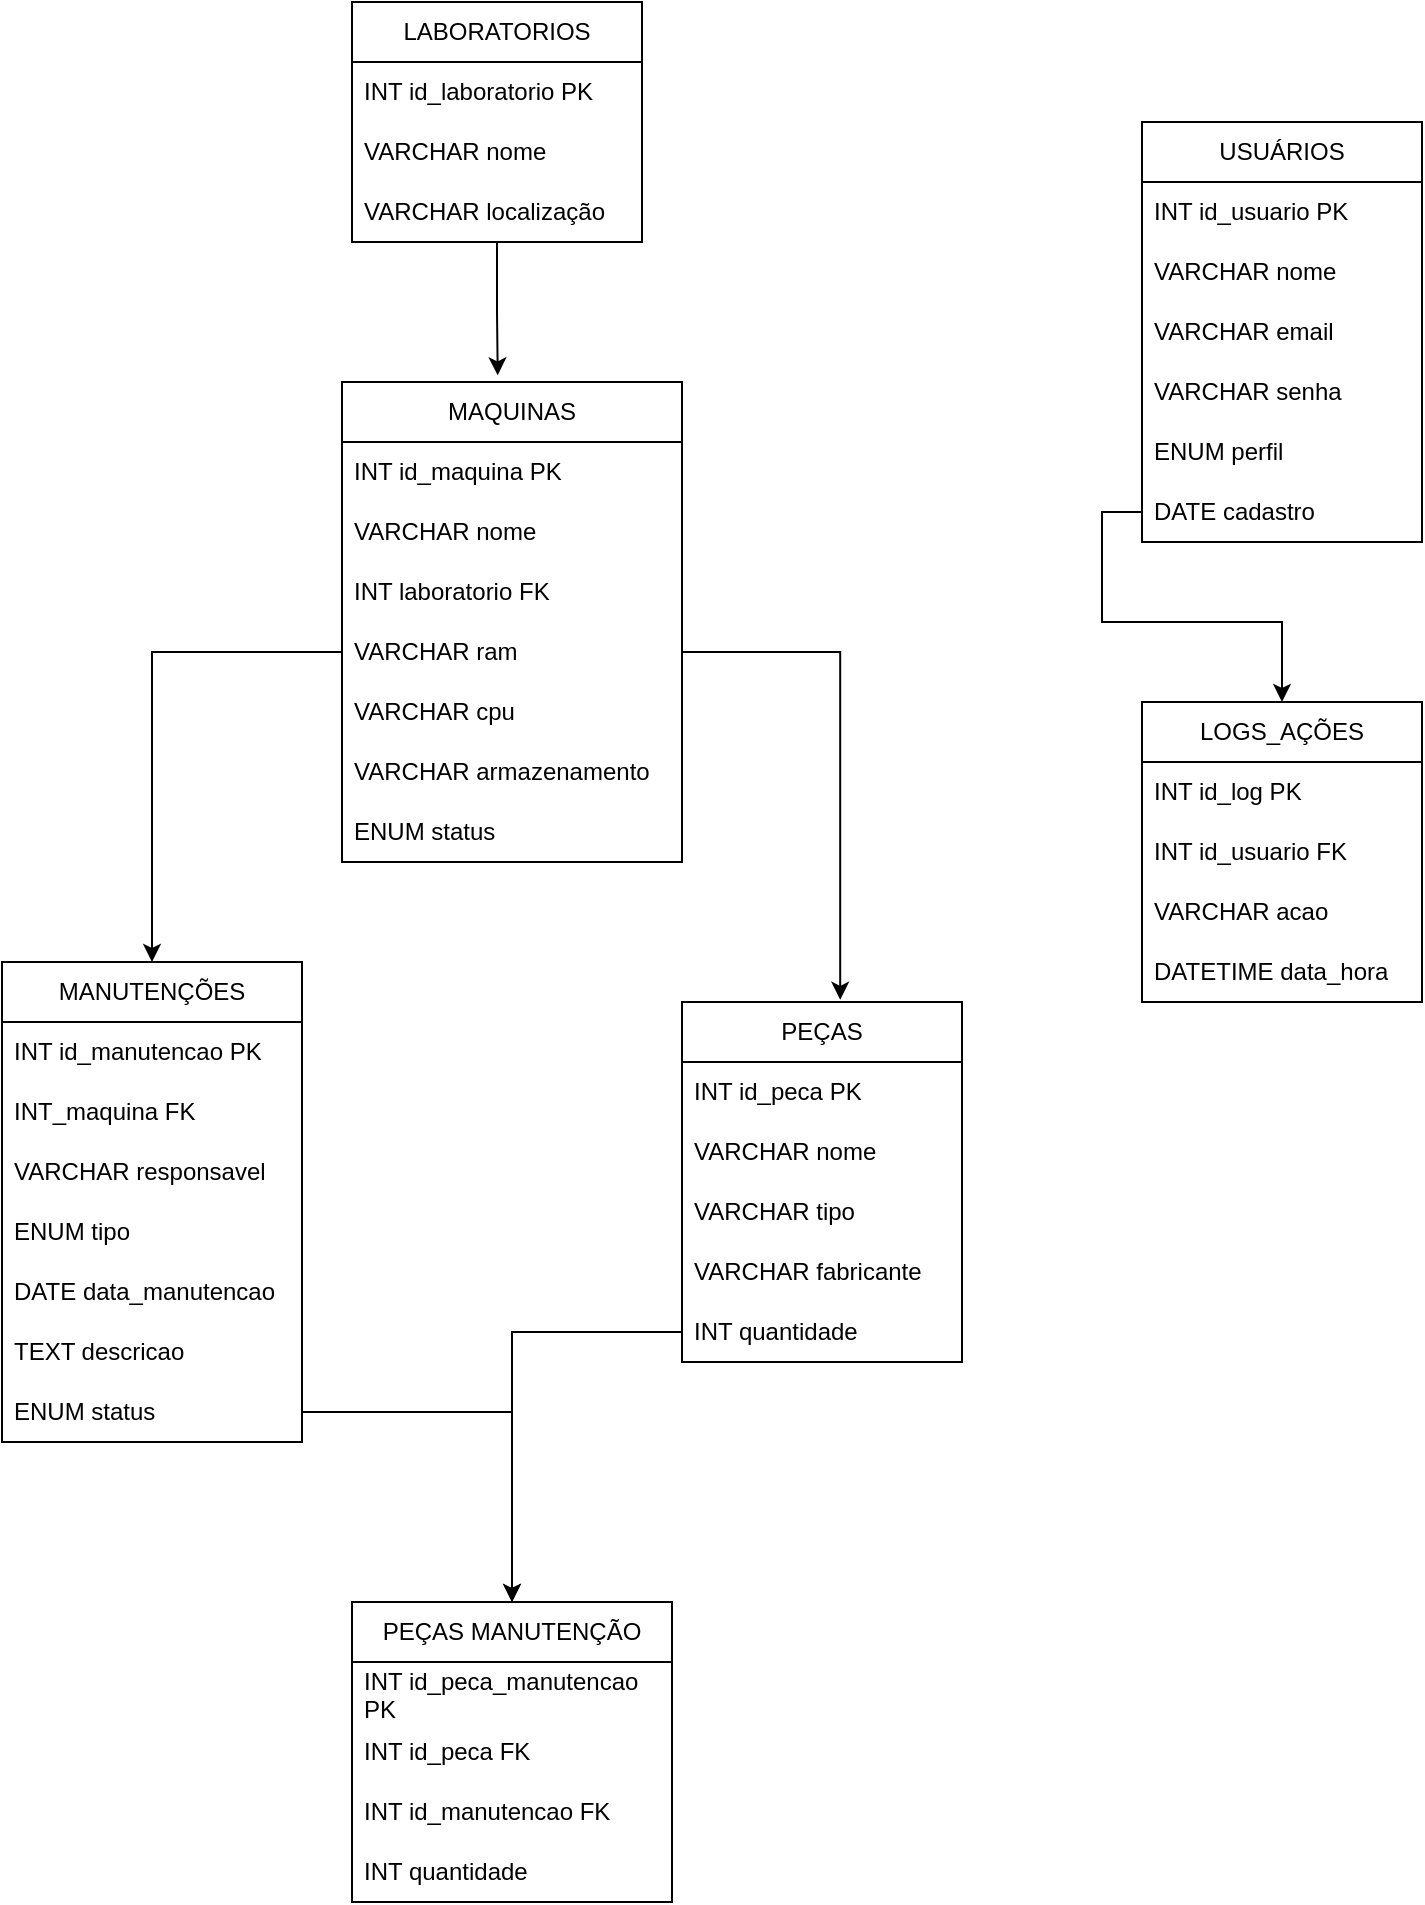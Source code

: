 <mxfile version="24.8.6">
  <diagram id="C5RBs43oDa-KdzZeNtuy" name="Page-1">
    <mxGraphModel dx="1864" dy="984" grid="1" gridSize="10" guides="1" tooltips="1" connect="1" arrows="1" fold="1" page="1" pageScale="1" pageWidth="827" pageHeight="1169" math="0" shadow="0">
      <root>
        <mxCell id="WIyWlLk6GJQsqaUBKTNV-0" />
        <mxCell id="WIyWlLk6GJQsqaUBKTNV-1" parent="WIyWlLk6GJQsqaUBKTNV-0" />
        <mxCell id="pJhUGeuWzTPfD66iflc--2" value="LABORATORIOS" style="swimlane;fontStyle=0;childLayout=stackLayout;horizontal=1;startSize=30;horizontalStack=0;resizeParent=1;resizeParentMax=0;resizeLast=0;collapsible=1;marginBottom=0;whiteSpace=wrap;html=1;" vertex="1" parent="WIyWlLk6GJQsqaUBKTNV-1">
          <mxGeometry x="225" y="30" width="145" height="120" as="geometry" />
        </mxCell>
        <mxCell id="pJhUGeuWzTPfD66iflc--3" value="INT id_laboratorio PK" style="text;strokeColor=none;fillColor=none;align=left;verticalAlign=middle;spacingLeft=4;spacingRight=4;overflow=hidden;points=[[0,0.5],[1,0.5]];portConstraint=eastwest;rotatable=0;whiteSpace=wrap;html=1;" vertex="1" parent="pJhUGeuWzTPfD66iflc--2">
          <mxGeometry y="30" width="145" height="30" as="geometry" />
        </mxCell>
        <mxCell id="pJhUGeuWzTPfD66iflc--4" value="VARCHAR nome" style="text;strokeColor=none;fillColor=none;align=left;verticalAlign=middle;spacingLeft=4;spacingRight=4;overflow=hidden;points=[[0,0.5],[1,0.5]];portConstraint=eastwest;rotatable=0;whiteSpace=wrap;html=1;" vertex="1" parent="pJhUGeuWzTPfD66iflc--2">
          <mxGeometry y="60" width="145" height="30" as="geometry" />
        </mxCell>
        <mxCell id="pJhUGeuWzTPfD66iflc--5" value="VARCHAR localização" style="text;strokeColor=none;fillColor=none;align=left;verticalAlign=middle;spacingLeft=4;spacingRight=4;overflow=hidden;points=[[0,0.5],[1,0.5]];portConstraint=eastwest;rotatable=0;whiteSpace=wrap;html=1;" vertex="1" parent="pJhUGeuWzTPfD66iflc--2">
          <mxGeometry y="90" width="145" height="30" as="geometry" />
        </mxCell>
        <mxCell id="pJhUGeuWzTPfD66iflc--6" value="MAQUINAS" style="swimlane;fontStyle=0;childLayout=stackLayout;horizontal=1;startSize=30;horizontalStack=0;resizeParent=1;resizeParentMax=0;resizeLast=0;collapsible=1;marginBottom=0;whiteSpace=wrap;html=1;" vertex="1" parent="WIyWlLk6GJQsqaUBKTNV-1">
          <mxGeometry x="220" y="220" width="170" height="240" as="geometry" />
        </mxCell>
        <mxCell id="pJhUGeuWzTPfD66iflc--7" value="INT id_maquina PK" style="text;strokeColor=none;fillColor=none;align=left;verticalAlign=middle;spacingLeft=4;spacingRight=4;overflow=hidden;points=[[0,0.5],[1,0.5]];portConstraint=eastwest;rotatable=0;whiteSpace=wrap;html=1;" vertex="1" parent="pJhUGeuWzTPfD66iflc--6">
          <mxGeometry y="30" width="170" height="30" as="geometry" />
        </mxCell>
        <mxCell id="pJhUGeuWzTPfD66iflc--9" value="VARCHAR nome" style="text;strokeColor=none;fillColor=none;align=left;verticalAlign=middle;spacingLeft=4;spacingRight=4;overflow=hidden;points=[[0,0.5],[1,0.5]];portConstraint=eastwest;rotatable=0;whiteSpace=wrap;html=1;" vertex="1" parent="pJhUGeuWzTPfD66iflc--6">
          <mxGeometry y="60" width="170" height="30" as="geometry" />
        </mxCell>
        <mxCell id="pJhUGeuWzTPfD66iflc--34" value="INT laboratorio FK" style="text;strokeColor=none;fillColor=none;align=left;verticalAlign=middle;spacingLeft=4;spacingRight=4;overflow=hidden;points=[[0,0.5],[1,0.5]];portConstraint=eastwest;rotatable=0;whiteSpace=wrap;html=1;" vertex="1" parent="pJhUGeuWzTPfD66iflc--6">
          <mxGeometry y="90" width="170" height="30" as="geometry" />
        </mxCell>
        <mxCell id="pJhUGeuWzTPfD66iflc--33" value="VARCHAR ram" style="text;strokeColor=none;fillColor=none;align=left;verticalAlign=middle;spacingLeft=4;spacingRight=4;overflow=hidden;points=[[0,0.5],[1,0.5]];portConstraint=eastwest;rotatable=0;whiteSpace=wrap;html=1;" vertex="1" parent="pJhUGeuWzTPfD66iflc--6">
          <mxGeometry y="120" width="170" height="30" as="geometry" />
        </mxCell>
        <mxCell id="pJhUGeuWzTPfD66iflc--35" value="VARCHAR cpu" style="text;strokeColor=none;fillColor=none;align=left;verticalAlign=middle;spacingLeft=4;spacingRight=4;overflow=hidden;points=[[0,0.5],[1,0.5]];portConstraint=eastwest;rotatable=0;whiteSpace=wrap;html=1;" vertex="1" parent="pJhUGeuWzTPfD66iflc--6">
          <mxGeometry y="150" width="170" height="30" as="geometry" />
        </mxCell>
        <mxCell id="pJhUGeuWzTPfD66iflc--36" value="VARCHAR armazenamento" style="text;strokeColor=none;fillColor=none;align=left;verticalAlign=middle;spacingLeft=4;spacingRight=4;overflow=hidden;points=[[0,0.5],[1,0.5]];portConstraint=eastwest;rotatable=0;whiteSpace=wrap;html=1;" vertex="1" parent="pJhUGeuWzTPfD66iflc--6">
          <mxGeometry y="180" width="170" height="30" as="geometry" />
        </mxCell>
        <mxCell id="pJhUGeuWzTPfD66iflc--37" value="ENUM status" style="text;strokeColor=none;fillColor=none;align=left;verticalAlign=middle;spacingLeft=4;spacingRight=4;overflow=hidden;points=[[0,0.5],[1,0.5]];portConstraint=eastwest;rotatable=0;whiteSpace=wrap;html=1;" vertex="1" parent="pJhUGeuWzTPfD66iflc--6">
          <mxGeometry y="210" width="170" height="30" as="geometry" />
        </mxCell>
        <mxCell id="pJhUGeuWzTPfD66iflc--10" value="MANUTENÇÕES" style="swimlane;fontStyle=0;childLayout=stackLayout;horizontal=1;startSize=30;horizontalStack=0;resizeParent=1;resizeParentMax=0;resizeLast=0;collapsible=1;marginBottom=0;whiteSpace=wrap;html=1;" vertex="1" parent="WIyWlLk6GJQsqaUBKTNV-1">
          <mxGeometry x="50" y="510" width="150" height="240" as="geometry" />
        </mxCell>
        <mxCell id="pJhUGeuWzTPfD66iflc--11" value="INT id_manutencao PK" style="text;strokeColor=none;fillColor=none;align=left;verticalAlign=middle;spacingLeft=4;spacingRight=4;overflow=hidden;points=[[0,0.5],[1,0.5]];portConstraint=eastwest;rotatable=0;whiteSpace=wrap;html=1;" vertex="1" parent="pJhUGeuWzTPfD66iflc--10">
          <mxGeometry y="30" width="150" height="30" as="geometry" />
        </mxCell>
        <mxCell id="pJhUGeuWzTPfD66iflc--12" value="INT_maquina FK" style="text;strokeColor=none;fillColor=none;align=left;verticalAlign=middle;spacingLeft=4;spacingRight=4;overflow=hidden;points=[[0,0.5],[1,0.5]];portConstraint=eastwest;rotatable=0;whiteSpace=wrap;html=1;" vertex="1" parent="pJhUGeuWzTPfD66iflc--10">
          <mxGeometry y="60" width="150" height="30" as="geometry" />
        </mxCell>
        <mxCell id="pJhUGeuWzTPfD66iflc--41" value="VARCHAR responsavel" style="text;strokeColor=none;fillColor=none;align=left;verticalAlign=middle;spacingLeft=4;spacingRight=4;overflow=hidden;points=[[0,0.5],[1,0.5]];portConstraint=eastwest;rotatable=0;whiteSpace=wrap;html=1;" vertex="1" parent="pJhUGeuWzTPfD66iflc--10">
          <mxGeometry y="90" width="150" height="30" as="geometry" />
        </mxCell>
        <mxCell id="pJhUGeuWzTPfD66iflc--42" value="ENUM tipo" style="text;strokeColor=none;fillColor=none;align=left;verticalAlign=middle;spacingLeft=4;spacingRight=4;overflow=hidden;points=[[0,0.5],[1,0.5]];portConstraint=eastwest;rotatable=0;whiteSpace=wrap;html=1;" vertex="1" parent="pJhUGeuWzTPfD66iflc--10">
          <mxGeometry y="120" width="150" height="30" as="geometry" />
        </mxCell>
        <mxCell id="pJhUGeuWzTPfD66iflc--43" value="DATE data_manutencao" style="text;strokeColor=none;fillColor=none;align=left;verticalAlign=middle;spacingLeft=4;spacingRight=4;overflow=hidden;points=[[0,0.5],[1,0.5]];portConstraint=eastwest;rotatable=0;whiteSpace=wrap;html=1;" vertex="1" parent="pJhUGeuWzTPfD66iflc--10">
          <mxGeometry y="150" width="150" height="30" as="geometry" />
        </mxCell>
        <mxCell id="pJhUGeuWzTPfD66iflc--44" value="TEXT descricao" style="text;strokeColor=none;fillColor=none;align=left;verticalAlign=middle;spacingLeft=4;spacingRight=4;overflow=hidden;points=[[0,0.5],[1,0.5]];portConstraint=eastwest;rotatable=0;whiteSpace=wrap;html=1;" vertex="1" parent="pJhUGeuWzTPfD66iflc--10">
          <mxGeometry y="180" width="150" height="30" as="geometry" />
        </mxCell>
        <mxCell id="pJhUGeuWzTPfD66iflc--13" value="ENUM status" style="text;strokeColor=none;fillColor=none;align=left;verticalAlign=middle;spacingLeft=4;spacingRight=4;overflow=hidden;points=[[0,0.5],[1,0.5]];portConstraint=eastwest;rotatable=0;whiteSpace=wrap;html=1;" vertex="1" parent="pJhUGeuWzTPfD66iflc--10">
          <mxGeometry y="210" width="150" height="30" as="geometry" />
        </mxCell>
        <mxCell id="pJhUGeuWzTPfD66iflc--14" value="PEÇAS" style="swimlane;fontStyle=0;childLayout=stackLayout;horizontal=1;startSize=30;horizontalStack=0;resizeParent=1;resizeParentMax=0;resizeLast=0;collapsible=1;marginBottom=0;whiteSpace=wrap;html=1;" vertex="1" parent="WIyWlLk6GJQsqaUBKTNV-1">
          <mxGeometry x="390" y="530" width="140" height="180" as="geometry" />
        </mxCell>
        <mxCell id="pJhUGeuWzTPfD66iflc--15" value="INT id_peca PK" style="text;strokeColor=none;fillColor=none;align=left;verticalAlign=middle;spacingLeft=4;spacingRight=4;overflow=hidden;points=[[0,0.5],[1,0.5]];portConstraint=eastwest;rotatable=0;whiteSpace=wrap;html=1;" vertex="1" parent="pJhUGeuWzTPfD66iflc--14">
          <mxGeometry y="30" width="140" height="30" as="geometry" />
        </mxCell>
        <mxCell id="pJhUGeuWzTPfD66iflc--16" value="VARCHAR nome" style="text;strokeColor=none;fillColor=none;align=left;verticalAlign=middle;spacingLeft=4;spacingRight=4;overflow=hidden;points=[[0,0.5],[1,0.5]];portConstraint=eastwest;rotatable=0;whiteSpace=wrap;html=1;" vertex="1" parent="pJhUGeuWzTPfD66iflc--14">
          <mxGeometry y="60" width="140" height="30" as="geometry" />
        </mxCell>
        <mxCell id="pJhUGeuWzTPfD66iflc--45" value="VARCHAR tipo" style="text;strokeColor=none;fillColor=none;align=left;verticalAlign=middle;spacingLeft=4;spacingRight=4;overflow=hidden;points=[[0,0.5],[1,0.5]];portConstraint=eastwest;rotatable=0;whiteSpace=wrap;html=1;" vertex="1" parent="pJhUGeuWzTPfD66iflc--14">
          <mxGeometry y="90" width="140" height="30" as="geometry" />
        </mxCell>
        <mxCell id="pJhUGeuWzTPfD66iflc--46" value="VARCHAR fabricante" style="text;strokeColor=none;fillColor=none;align=left;verticalAlign=middle;spacingLeft=4;spacingRight=4;overflow=hidden;points=[[0,0.5],[1,0.5]];portConstraint=eastwest;rotatable=0;whiteSpace=wrap;html=1;" vertex="1" parent="pJhUGeuWzTPfD66iflc--14">
          <mxGeometry y="120" width="140" height="30" as="geometry" />
        </mxCell>
        <mxCell id="pJhUGeuWzTPfD66iflc--17" value="INT quantidade" style="text;strokeColor=none;fillColor=none;align=left;verticalAlign=middle;spacingLeft=4;spacingRight=4;overflow=hidden;points=[[0,0.5],[1,0.5]];portConstraint=eastwest;rotatable=0;whiteSpace=wrap;html=1;" vertex="1" parent="pJhUGeuWzTPfD66iflc--14">
          <mxGeometry y="150" width="140" height="30" as="geometry" />
        </mxCell>
        <mxCell id="pJhUGeuWzTPfD66iflc--18" value="PEÇAS MANUTENÇÃO" style="swimlane;fontStyle=0;childLayout=stackLayout;horizontal=1;startSize=30;horizontalStack=0;resizeParent=1;resizeParentMax=0;resizeLast=0;collapsible=1;marginBottom=0;whiteSpace=wrap;html=1;" vertex="1" parent="WIyWlLk6GJQsqaUBKTNV-1">
          <mxGeometry x="225" y="830" width="160" height="150" as="geometry" />
        </mxCell>
        <mxCell id="pJhUGeuWzTPfD66iflc--19" value="INT id_peca_manutencao PK" style="text;strokeColor=none;fillColor=none;align=left;verticalAlign=middle;spacingLeft=4;spacingRight=4;overflow=hidden;points=[[0,0.5],[1,0.5]];portConstraint=eastwest;rotatable=0;whiteSpace=wrap;html=1;" vertex="1" parent="pJhUGeuWzTPfD66iflc--18">
          <mxGeometry y="30" width="160" height="30" as="geometry" />
        </mxCell>
        <mxCell id="pJhUGeuWzTPfD66iflc--21" value="INT id_peca FK" style="text;strokeColor=none;fillColor=none;align=left;verticalAlign=middle;spacingLeft=4;spacingRight=4;overflow=hidden;points=[[0,0.5],[1,0.5]];portConstraint=eastwest;rotatable=0;whiteSpace=wrap;html=1;" vertex="1" parent="pJhUGeuWzTPfD66iflc--18">
          <mxGeometry y="60" width="160" height="30" as="geometry" />
        </mxCell>
        <mxCell id="pJhUGeuWzTPfD66iflc--47" value="INT id_manutencao FK" style="text;strokeColor=none;fillColor=none;align=left;verticalAlign=middle;spacingLeft=4;spacingRight=4;overflow=hidden;points=[[0,0.5],[1,0.5]];portConstraint=eastwest;rotatable=0;whiteSpace=wrap;html=1;" vertex="1" parent="pJhUGeuWzTPfD66iflc--18">
          <mxGeometry y="90" width="160" height="30" as="geometry" />
        </mxCell>
        <mxCell id="pJhUGeuWzTPfD66iflc--48" value="INT quantidade" style="text;strokeColor=none;fillColor=none;align=left;verticalAlign=middle;spacingLeft=4;spacingRight=4;overflow=hidden;points=[[0,0.5],[1,0.5]];portConstraint=eastwest;rotatable=0;whiteSpace=wrap;html=1;" vertex="1" parent="pJhUGeuWzTPfD66iflc--18">
          <mxGeometry y="120" width="160" height="30" as="geometry" />
        </mxCell>
        <mxCell id="pJhUGeuWzTPfD66iflc--22" value="USUÁRIOS" style="swimlane;fontStyle=0;childLayout=stackLayout;horizontal=1;startSize=30;horizontalStack=0;resizeParent=1;resizeParentMax=0;resizeLast=0;collapsible=1;marginBottom=0;whiteSpace=wrap;html=1;" vertex="1" parent="WIyWlLk6GJQsqaUBKTNV-1">
          <mxGeometry x="620" y="90" width="140" height="210" as="geometry" />
        </mxCell>
        <mxCell id="pJhUGeuWzTPfD66iflc--23" value="INT id_usuario PK" style="text;strokeColor=none;fillColor=none;align=left;verticalAlign=middle;spacingLeft=4;spacingRight=4;overflow=hidden;points=[[0,0.5],[1,0.5]];portConstraint=eastwest;rotatable=0;whiteSpace=wrap;html=1;" vertex="1" parent="pJhUGeuWzTPfD66iflc--22">
          <mxGeometry y="30" width="140" height="30" as="geometry" />
        </mxCell>
        <mxCell id="pJhUGeuWzTPfD66iflc--24" value="VARCHAR nome" style="text;strokeColor=none;fillColor=none;align=left;verticalAlign=middle;spacingLeft=4;spacingRight=4;overflow=hidden;points=[[0,0.5],[1,0.5]];portConstraint=eastwest;rotatable=0;whiteSpace=wrap;html=1;" vertex="1" parent="pJhUGeuWzTPfD66iflc--22">
          <mxGeometry y="60" width="140" height="30" as="geometry" />
        </mxCell>
        <mxCell id="pJhUGeuWzTPfD66iflc--49" value="VARCHAR email" style="text;strokeColor=none;fillColor=none;align=left;verticalAlign=middle;spacingLeft=4;spacingRight=4;overflow=hidden;points=[[0,0.5],[1,0.5]];portConstraint=eastwest;rotatable=0;whiteSpace=wrap;html=1;" vertex="1" parent="pJhUGeuWzTPfD66iflc--22">
          <mxGeometry y="90" width="140" height="30" as="geometry" />
        </mxCell>
        <mxCell id="pJhUGeuWzTPfD66iflc--50" value="VARCHAR senha" style="text;strokeColor=none;fillColor=none;align=left;verticalAlign=middle;spacingLeft=4;spacingRight=4;overflow=hidden;points=[[0,0.5],[1,0.5]];portConstraint=eastwest;rotatable=0;whiteSpace=wrap;html=1;" vertex="1" parent="pJhUGeuWzTPfD66iflc--22">
          <mxGeometry y="120" width="140" height="30" as="geometry" />
        </mxCell>
        <mxCell id="pJhUGeuWzTPfD66iflc--51" value="ENUM perfil" style="text;strokeColor=none;fillColor=none;align=left;verticalAlign=middle;spacingLeft=4;spacingRight=4;overflow=hidden;points=[[0,0.5],[1,0.5]];portConstraint=eastwest;rotatable=0;whiteSpace=wrap;html=1;" vertex="1" parent="pJhUGeuWzTPfD66iflc--22">
          <mxGeometry y="150" width="140" height="30" as="geometry" />
        </mxCell>
        <mxCell id="pJhUGeuWzTPfD66iflc--25" value="DATE cadastro" style="text;strokeColor=none;fillColor=none;align=left;verticalAlign=middle;spacingLeft=4;spacingRight=4;overflow=hidden;points=[[0,0.5],[1,0.5]];portConstraint=eastwest;rotatable=0;whiteSpace=wrap;html=1;" vertex="1" parent="pJhUGeuWzTPfD66iflc--22">
          <mxGeometry y="180" width="140" height="30" as="geometry" />
        </mxCell>
        <mxCell id="pJhUGeuWzTPfD66iflc--26" value="LOGS_AÇÕES" style="swimlane;fontStyle=0;childLayout=stackLayout;horizontal=1;startSize=30;horizontalStack=0;resizeParent=1;resizeParentMax=0;resizeLast=0;collapsible=1;marginBottom=0;whiteSpace=wrap;html=1;" vertex="1" parent="WIyWlLk6GJQsqaUBKTNV-1">
          <mxGeometry x="620" y="380" width="140" height="150" as="geometry" />
        </mxCell>
        <mxCell id="pJhUGeuWzTPfD66iflc--27" value="INT id_log PK" style="text;strokeColor=none;fillColor=none;align=left;verticalAlign=middle;spacingLeft=4;spacingRight=4;overflow=hidden;points=[[0,0.5],[1,0.5]];portConstraint=eastwest;rotatable=0;whiteSpace=wrap;html=1;" vertex="1" parent="pJhUGeuWzTPfD66iflc--26">
          <mxGeometry y="30" width="140" height="30" as="geometry" />
        </mxCell>
        <mxCell id="pJhUGeuWzTPfD66iflc--28" value="INT id_usuario FK" style="text;strokeColor=none;fillColor=none;align=left;verticalAlign=middle;spacingLeft=4;spacingRight=4;overflow=hidden;points=[[0,0.5],[1,0.5]];portConstraint=eastwest;rotatable=0;whiteSpace=wrap;html=1;" vertex="1" parent="pJhUGeuWzTPfD66iflc--26">
          <mxGeometry y="60" width="140" height="30" as="geometry" />
        </mxCell>
        <mxCell id="pJhUGeuWzTPfD66iflc--29" value="VARCHAR acao" style="text;strokeColor=none;fillColor=none;align=left;verticalAlign=middle;spacingLeft=4;spacingRight=4;overflow=hidden;points=[[0,0.5],[1,0.5]];portConstraint=eastwest;rotatable=0;whiteSpace=wrap;html=1;" vertex="1" parent="pJhUGeuWzTPfD66iflc--26">
          <mxGeometry y="90" width="140" height="30" as="geometry" />
        </mxCell>
        <mxCell id="pJhUGeuWzTPfD66iflc--52" value="DATETIME data_hora" style="text;strokeColor=none;fillColor=none;align=left;verticalAlign=middle;spacingLeft=4;spacingRight=4;overflow=hidden;points=[[0,0.5],[1,0.5]];portConstraint=eastwest;rotatable=0;whiteSpace=wrap;html=1;" vertex="1" parent="pJhUGeuWzTPfD66iflc--26">
          <mxGeometry y="120" width="140" height="30" as="geometry" />
        </mxCell>
        <mxCell id="pJhUGeuWzTPfD66iflc--54" style="edgeStyle=orthogonalEdgeStyle;rounded=0;orthogonalLoop=1;jettySize=auto;html=1;entryX=0.458;entryY=-0.014;entryDx=0;entryDy=0;entryPerimeter=0;" edge="1" parent="WIyWlLk6GJQsqaUBKTNV-1" source="pJhUGeuWzTPfD66iflc--2" target="pJhUGeuWzTPfD66iflc--6">
          <mxGeometry relative="1" as="geometry" />
        </mxCell>
        <mxCell id="pJhUGeuWzTPfD66iflc--55" style="edgeStyle=orthogonalEdgeStyle;rounded=0;orthogonalLoop=1;jettySize=auto;html=1;" edge="1" parent="WIyWlLk6GJQsqaUBKTNV-1" source="pJhUGeuWzTPfD66iflc--33" target="pJhUGeuWzTPfD66iflc--10">
          <mxGeometry relative="1" as="geometry" />
        </mxCell>
        <mxCell id="pJhUGeuWzTPfD66iflc--56" style="edgeStyle=orthogonalEdgeStyle;rounded=0;orthogonalLoop=1;jettySize=auto;html=1;entryX=0.565;entryY=-0.006;entryDx=0;entryDy=0;entryPerimeter=0;" edge="1" parent="WIyWlLk6GJQsqaUBKTNV-1" source="pJhUGeuWzTPfD66iflc--33" target="pJhUGeuWzTPfD66iflc--14">
          <mxGeometry relative="1" as="geometry" />
        </mxCell>
        <mxCell id="pJhUGeuWzTPfD66iflc--57" style="edgeStyle=orthogonalEdgeStyle;rounded=0;orthogonalLoop=1;jettySize=auto;html=1;entryX=0.5;entryY=0;entryDx=0;entryDy=0;" edge="1" parent="WIyWlLk6GJQsqaUBKTNV-1" source="pJhUGeuWzTPfD66iflc--13" target="pJhUGeuWzTPfD66iflc--18">
          <mxGeometry relative="1" as="geometry" />
        </mxCell>
        <mxCell id="pJhUGeuWzTPfD66iflc--58" style="edgeStyle=orthogonalEdgeStyle;rounded=0;orthogonalLoop=1;jettySize=auto;html=1;entryX=0.5;entryY=0;entryDx=0;entryDy=0;" edge="1" parent="WIyWlLk6GJQsqaUBKTNV-1" source="pJhUGeuWzTPfD66iflc--17" target="pJhUGeuWzTPfD66iflc--18">
          <mxGeometry relative="1" as="geometry" />
        </mxCell>
        <mxCell id="pJhUGeuWzTPfD66iflc--59" style="edgeStyle=orthogonalEdgeStyle;rounded=0;orthogonalLoop=1;jettySize=auto;html=1;entryX=0.5;entryY=0;entryDx=0;entryDy=0;" edge="1" parent="WIyWlLk6GJQsqaUBKTNV-1" source="pJhUGeuWzTPfD66iflc--25" target="pJhUGeuWzTPfD66iflc--26">
          <mxGeometry relative="1" as="geometry" />
        </mxCell>
      </root>
    </mxGraphModel>
  </diagram>
</mxfile>
